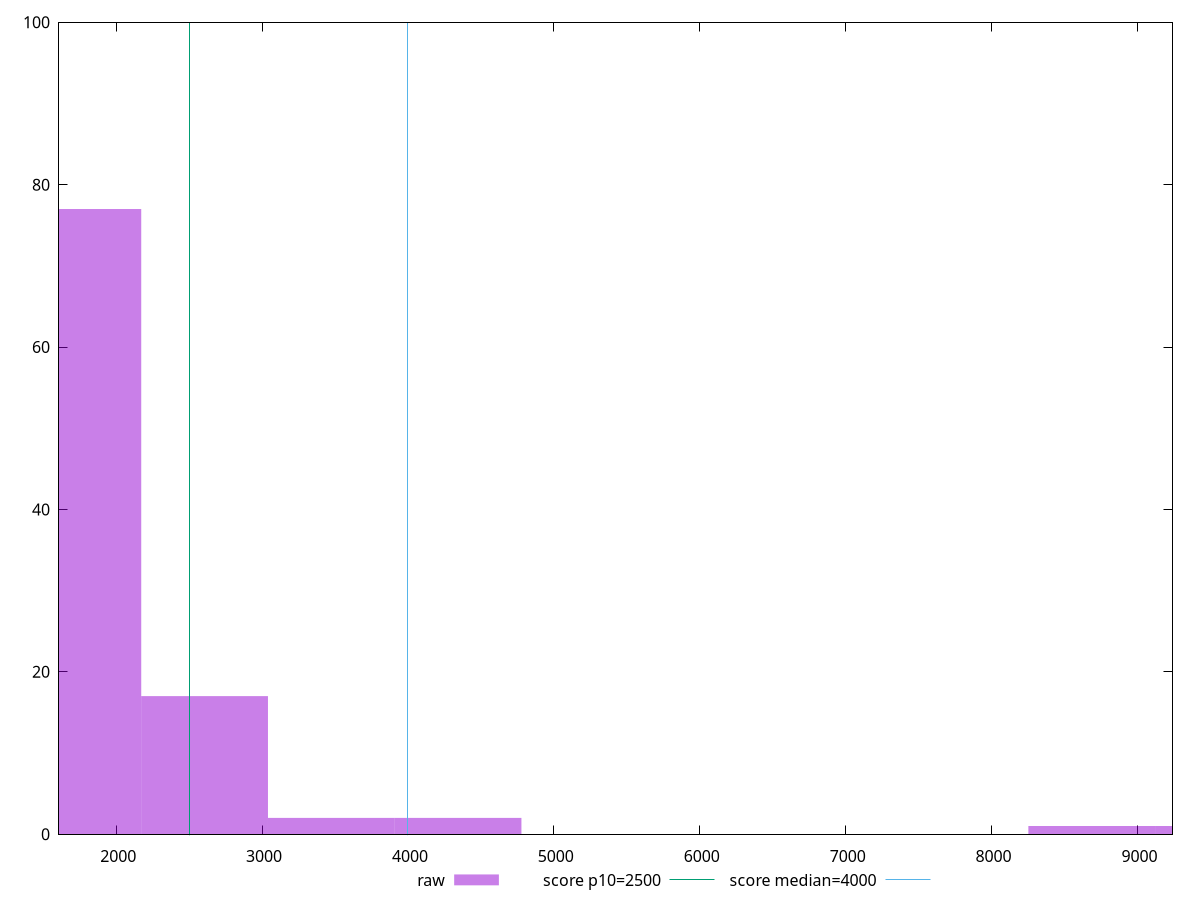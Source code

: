 reset

$raw <<EOF
1737.3698048993288 77
2606.0547073489934 17
4343.424512248322 2
9555.533926946307 1
3474.7396097986575 2
8686.849024496643 1
EOF

set key outside below
set boxwidth 868.6849024496644
set xrange [1608.092:9240.4845]
set yrange [0:100]
set trange [0:100]
set style fill transparent solid 0.5 noborder

set parametric
set terminal svg size 640, 490 enhanced background rgb 'white'
set output "reports/report_00028_2021-02-24T12-49-42.674Z/largest-contentful-paint/samples/music/raw/histogram.svg"

plot $raw title "raw" with boxes, \
     2500,t title "score p10=2500", \
     4000,t title "score median=4000"

reset
